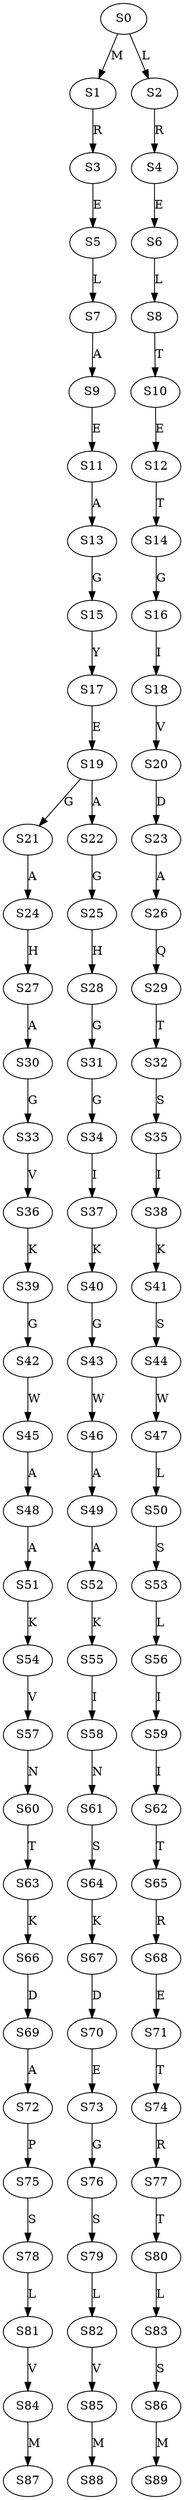 strict digraph  {
	S0 -> S1 [ label = M ];
	S0 -> S2 [ label = L ];
	S1 -> S3 [ label = R ];
	S2 -> S4 [ label = R ];
	S3 -> S5 [ label = E ];
	S4 -> S6 [ label = E ];
	S5 -> S7 [ label = L ];
	S6 -> S8 [ label = L ];
	S7 -> S9 [ label = A ];
	S8 -> S10 [ label = T ];
	S9 -> S11 [ label = E ];
	S10 -> S12 [ label = E ];
	S11 -> S13 [ label = A ];
	S12 -> S14 [ label = T ];
	S13 -> S15 [ label = G ];
	S14 -> S16 [ label = G ];
	S15 -> S17 [ label = Y ];
	S16 -> S18 [ label = I ];
	S17 -> S19 [ label = E ];
	S18 -> S20 [ label = V ];
	S19 -> S21 [ label = G ];
	S19 -> S22 [ label = A ];
	S20 -> S23 [ label = D ];
	S21 -> S24 [ label = A ];
	S22 -> S25 [ label = G ];
	S23 -> S26 [ label = A ];
	S24 -> S27 [ label = H ];
	S25 -> S28 [ label = H ];
	S26 -> S29 [ label = Q ];
	S27 -> S30 [ label = A ];
	S28 -> S31 [ label = G ];
	S29 -> S32 [ label = T ];
	S30 -> S33 [ label = G ];
	S31 -> S34 [ label = G ];
	S32 -> S35 [ label = S ];
	S33 -> S36 [ label = V ];
	S34 -> S37 [ label = I ];
	S35 -> S38 [ label = I ];
	S36 -> S39 [ label = K ];
	S37 -> S40 [ label = K ];
	S38 -> S41 [ label = K ];
	S39 -> S42 [ label = G ];
	S40 -> S43 [ label = G ];
	S41 -> S44 [ label = S ];
	S42 -> S45 [ label = W ];
	S43 -> S46 [ label = W ];
	S44 -> S47 [ label = W ];
	S45 -> S48 [ label = A ];
	S46 -> S49 [ label = A ];
	S47 -> S50 [ label = L ];
	S48 -> S51 [ label = A ];
	S49 -> S52 [ label = A ];
	S50 -> S53 [ label = S ];
	S51 -> S54 [ label = K ];
	S52 -> S55 [ label = K ];
	S53 -> S56 [ label = L ];
	S54 -> S57 [ label = V ];
	S55 -> S58 [ label = I ];
	S56 -> S59 [ label = I ];
	S57 -> S60 [ label = N ];
	S58 -> S61 [ label = N ];
	S59 -> S62 [ label = I ];
	S60 -> S63 [ label = T ];
	S61 -> S64 [ label = S ];
	S62 -> S65 [ label = T ];
	S63 -> S66 [ label = K ];
	S64 -> S67 [ label = K ];
	S65 -> S68 [ label = R ];
	S66 -> S69 [ label = D ];
	S67 -> S70 [ label = D ];
	S68 -> S71 [ label = E ];
	S69 -> S72 [ label = A ];
	S70 -> S73 [ label = E ];
	S71 -> S74 [ label = T ];
	S72 -> S75 [ label = P ];
	S73 -> S76 [ label = G ];
	S74 -> S77 [ label = R ];
	S75 -> S78 [ label = S ];
	S76 -> S79 [ label = S ];
	S77 -> S80 [ label = T ];
	S78 -> S81 [ label = L ];
	S79 -> S82 [ label = L ];
	S80 -> S83 [ label = L ];
	S81 -> S84 [ label = V ];
	S82 -> S85 [ label = V ];
	S83 -> S86 [ label = S ];
	S84 -> S87 [ label = M ];
	S85 -> S88 [ label = M ];
	S86 -> S89 [ label = M ];
}
